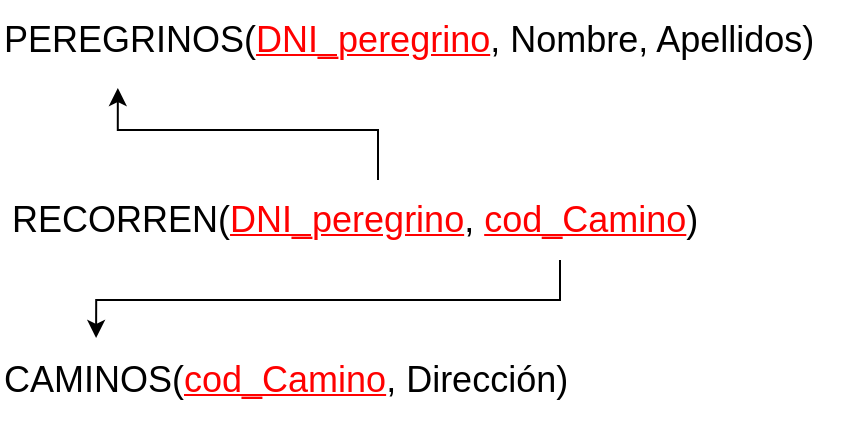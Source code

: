 <mxfile version="22.1.0" type="device">
  <diagram id="mT2fFr7OGuovpzgChT6H" name="Página-1">
    <mxGraphModel dx="954" dy="559" grid="1" gridSize="10" guides="1" tooltips="1" connect="1" arrows="1" fold="1" page="1" pageScale="1" pageWidth="827" pageHeight="1169" math="0" shadow="0">
      <root>
        <mxCell id="0" />
        <mxCell id="1" parent="0" />
        <mxCell id="T7NSYiO7Qf57xsm5hxWA-1" value="&lt;font style=&quot;font-size: 18px&quot;&gt;PEREGRINOS(&lt;u style=&quot;border-color: var(--border-color); color: rgb(255, 0, 0);&quot;&gt;DNI_peregrino&lt;/u&gt;, Nombre, Apellidos)&lt;/font&gt;" style="text;html=1;align=left;verticalAlign=middle;resizable=0;points=[];autosize=1;" vertex="1" parent="1">
          <mxGeometry x="240" y="160" width="430" height="40" as="geometry" />
        </mxCell>
        <mxCell id="T7NSYiO7Qf57xsm5hxWA-2" value="&lt;font style=&quot;font-size: 18px&quot;&gt;RECORREN(&lt;u style=&quot;border-color: var(--border-color); color: rgb(255, 0, 0);&quot;&gt;DNI_peregrino&lt;/u&gt;,&amp;nbsp;&lt;u style=&quot;border-color: var(--border-color); color: rgb(255, 0, 0);&quot;&gt;cod_Camino&lt;/u&gt;)&lt;/font&gt;" style="text;html=1;align=left;verticalAlign=middle;resizable=0;points=[];autosize=1;" vertex="1" parent="1">
          <mxGeometry x="244" y="250" width="370" height="40" as="geometry" />
        </mxCell>
        <mxCell id="T7NSYiO7Qf57xsm5hxWA-3" value="&lt;font style=&quot;font-size: 18px&quot;&gt;CAMINOS(&lt;u style=&quot;border-color: var(--border-color); color: rgb(255, 0, 0);&quot;&gt;cod_Camino&lt;/u&gt;, Dirección)&lt;/font&gt;" style="text;html=1;align=left;verticalAlign=middle;resizable=0;points=[];autosize=1;" vertex="1" parent="1">
          <mxGeometry x="240" y="330" width="310" height="40" as="geometry" />
        </mxCell>
        <mxCell id="T7NSYiO7Qf57xsm5hxWA-5" style="edgeStyle=orthogonalEdgeStyle;rounded=0;orthogonalLoop=1;jettySize=auto;html=1;entryX=0.155;entryY=-0.025;entryDx=0;entryDy=0;entryPerimeter=0;" edge="1" parent="1" source="T7NSYiO7Qf57xsm5hxWA-2" target="T7NSYiO7Qf57xsm5hxWA-3">
          <mxGeometry relative="1" as="geometry">
            <Array as="points">
              <mxPoint x="520" y="310" />
              <mxPoint x="288" y="310" />
            </Array>
          </mxGeometry>
        </mxCell>
        <mxCell id="T7NSYiO7Qf57xsm5hxWA-6" style="edgeStyle=orthogonalEdgeStyle;rounded=0;orthogonalLoop=1;jettySize=auto;html=1;entryX=0.137;entryY=1.1;entryDx=0;entryDy=0;entryPerimeter=0;" edge="1" parent="1" source="T7NSYiO7Qf57xsm5hxWA-2" target="T7NSYiO7Qf57xsm5hxWA-1">
          <mxGeometry relative="1" as="geometry" />
        </mxCell>
      </root>
    </mxGraphModel>
  </diagram>
</mxfile>
